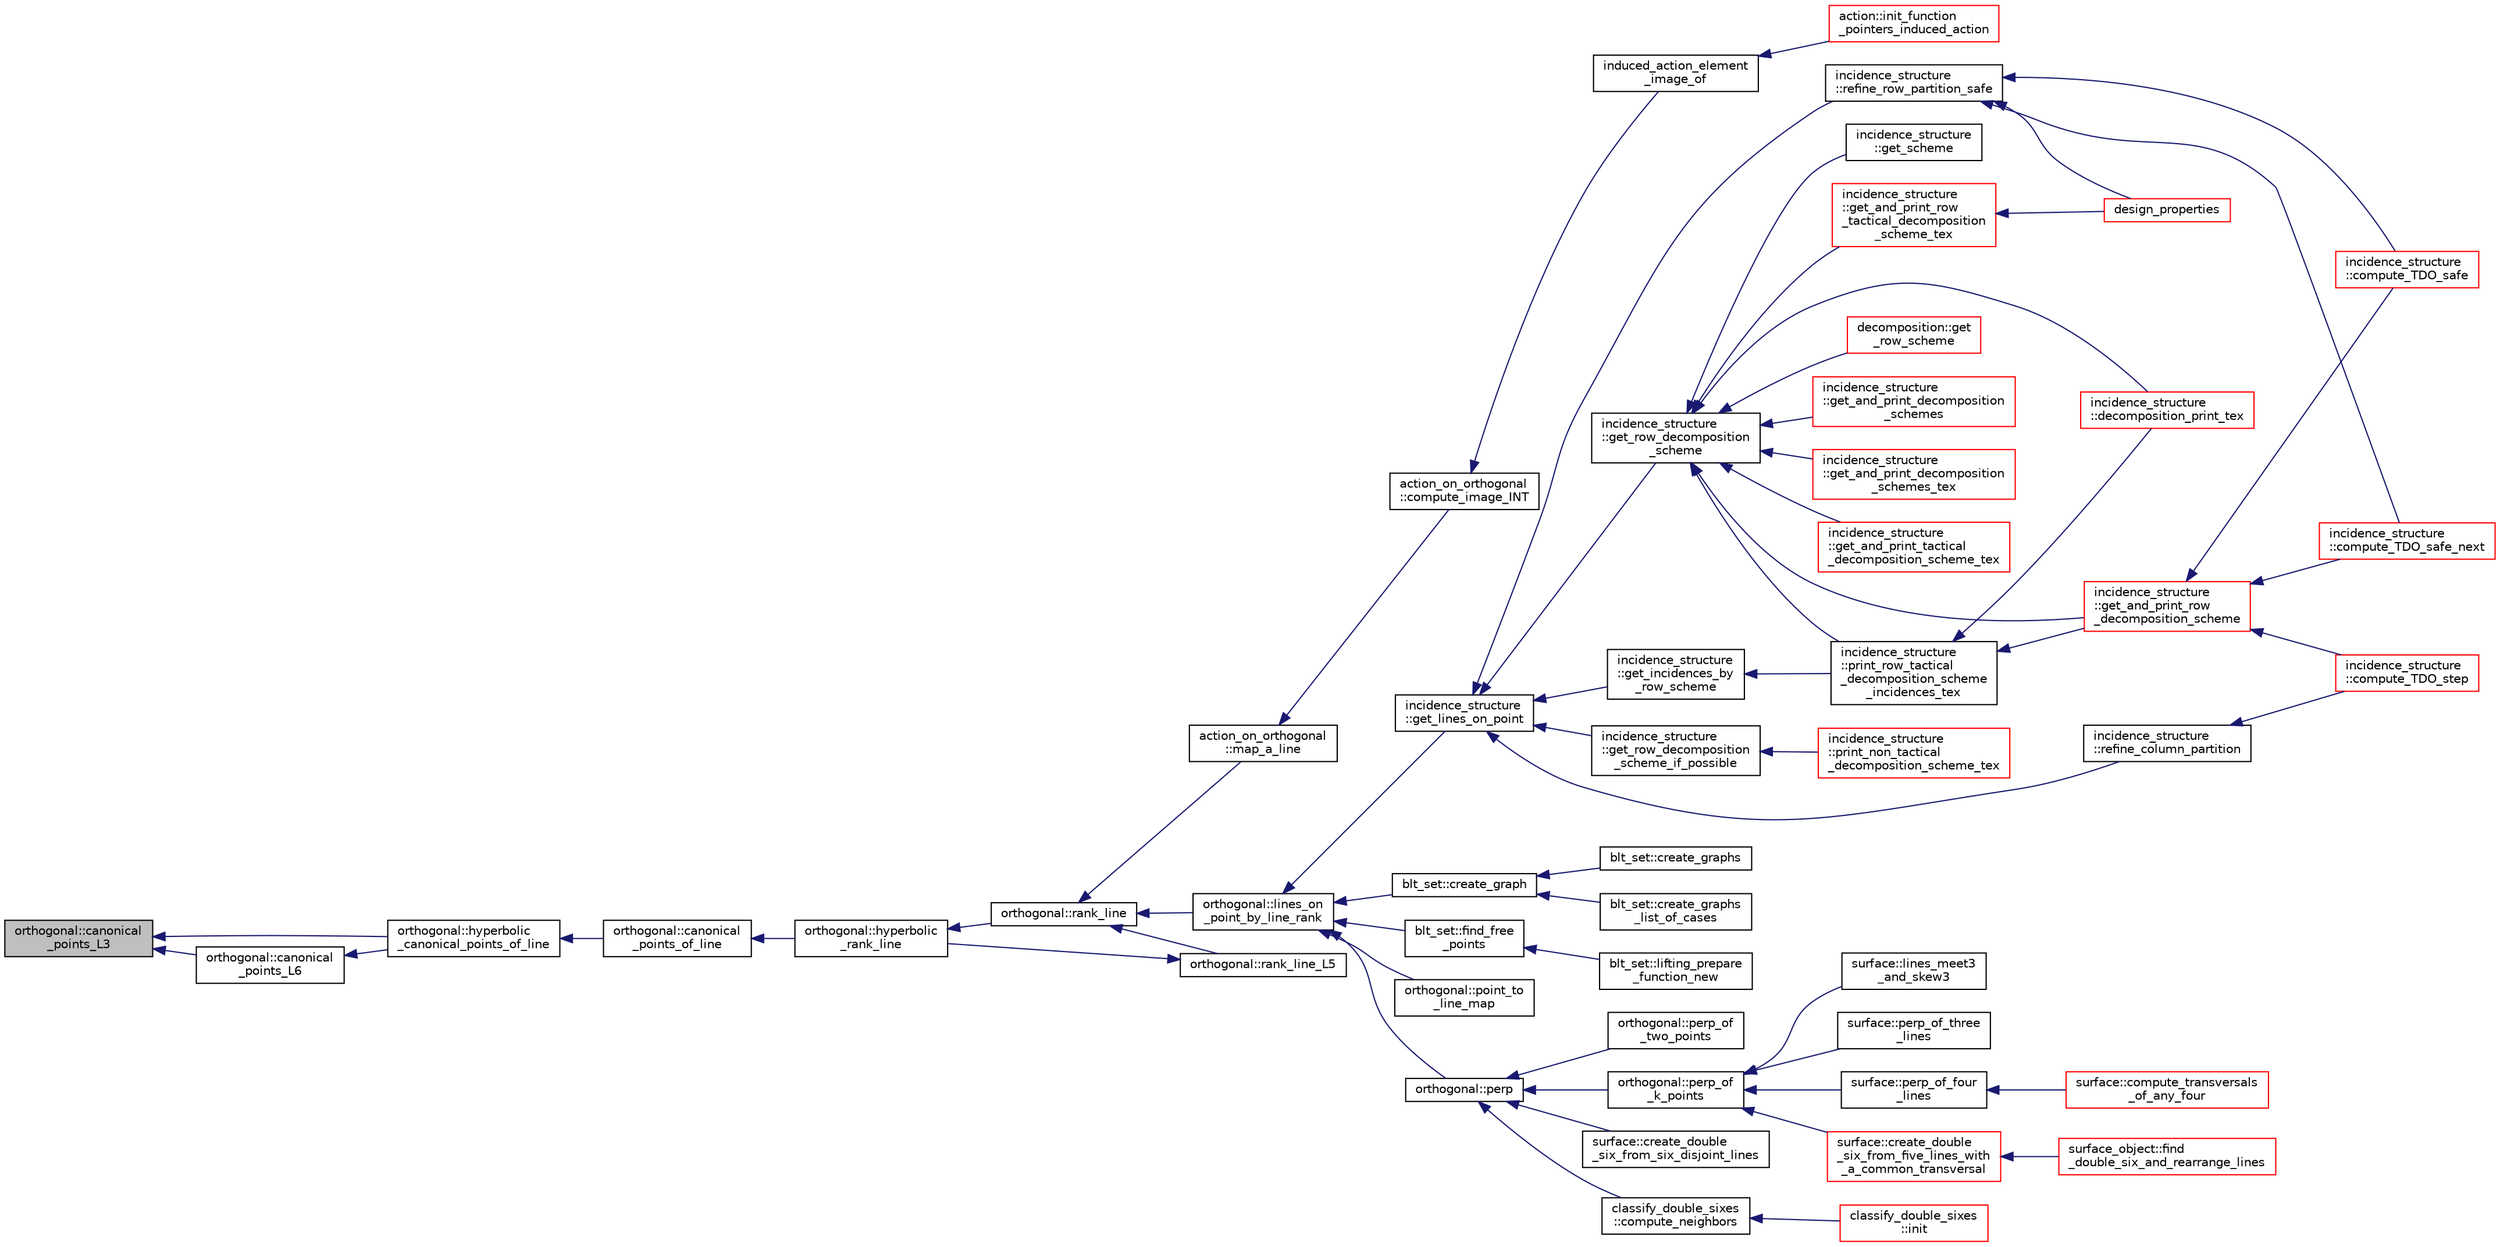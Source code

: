 digraph "orthogonal::canonical_points_L3"
{
  edge [fontname="Helvetica",fontsize="10",labelfontname="Helvetica",labelfontsize="10"];
  node [fontname="Helvetica",fontsize="10",shape=record];
  rankdir="LR";
  Node697 [label="orthogonal::canonical\l_points_L3",height=0.2,width=0.4,color="black", fillcolor="grey75", style="filled", fontcolor="black"];
  Node697 -> Node698 [dir="back",color="midnightblue",fontsize="10",style="solid",fontname="Helvetica"];
  Node698 [label="orthogonal::hyperbolic\l_canonical_points_of_line",height=0.2,width=0.4,color="black", fillcolor="white", style="filled",URL="$d7/daa/classorthogonal.html#ac97ccc62702881408e916f099ec04a3e"];
  Node698 -> Node699 [dir="back",color="midnightblue",fontsize="10",style="solid",fontname="Helvetica"];
  Node699 [label="orthogonal::canonical\l_points_of_line",height=0.2,width=0.4,color="black", fillcolor="white", style="filled",URL="$d7/daa/classorthogonal.html#a561d7c5426dcdb221a961ab2f0d89ae4"];
  Node699 -> Node700 [dir="back",color="midnightblue",fontsize="10",style="solid",fontname="Helvetica"];
  Node700 [label="orthogonal::hyperbolic\l_rank_line",height=0.2,width=0.4,color="black", fillcolor="white", style="filled",URL="$d7/daa/classorthogonal.html#a2810f9a6851f445b03fdbfe2a888e9f5"];
  Node700 -> Node701 [dir="back",color="midnightblue",fontsize="10",style="solid",fontname="Helvetica"];
  Node701 [label="orthogonal::rank_line",height=0.2,width=0.4,color="black", fillcolor="white", style="filled",URL="$d7/daa/classorthogonal.html#a5e1b5a3eb76840f425e71f25dabcd470"];
  Node701 -> Node702 [dir="back",color="midnightblue",fontsize="10",style="solid",fontname="Helvetica"];
  Node702 [label="orthogonal::lines_on\l_point_by_line_rank",height=0.2,width=0.4,color="black", fillcolor="white", style="filled",URL="$d7/daa/classorthogonal.html#adc21874b6da3cd3585c704994fb538aa"];
  Node702 -> Node703 [dir="back",color="midnightblue",fontsize="10",style="solid",fontname="Helvetica"];
  Node703 [label="blt_set::create_graph",height=0.2,width=0.4,color="black", fillcolor="white", style="filled",URL="$d1/d3d/classblt__set.html#ae92249ece99ffbc92e93e49cd5d5dccf"];
  Node703 -> Node704 [dir="back",color="midnightblue",fontsize="10",style="solid",fontname="Helvetica"];
  Node704 [label="blt_set::create_graphs",height=0.2,width=0.4,color="black", fillcolor="white", style="filled",URL="$d1/d3d/classblt__set.html#a3f1d4a8ed15875c47b327949f26a4533"];
  Node703 -> Node705 [dir="back",color="midnightblue",fontsize="10",style="solid",fontname="Helvetica"];
  Node705 [label="blt_set::create_graphs\l_list_of_cases",height=0.2,width=0.4,color="black", fillcolor="white", style="filled",URL="$d1/d3d/classblt__set.html#a91ad531d4154bd887182dbd6121476f3"];
  Node702 -> Node706 [dir="back",color="midnightblue",fontsize="10",style="solid",fontname="Helvetica"];
  Node706 [label="blt_set::find_free\l_points",height=0.2,width=0.4,color="black", fillcolor="white", style="filled",URL="$d1/d3d/classblt__set.html#a71f82dd3dc4a901ea2a0949d2f1af302"];
  Node706 -> Node707 [dir="back",color="midnightblue",fontsize="10",style="solid",fontname="Helvetica"];
  Node707 [label="blt_set::lifting_prepare\l_function_new",height=0.2,width=0.4,color="black", fillcolor="white", style="filled",URL="$d1/d3d/classblt__set.html#a1314b7c0a3b78ba54c0f61a397d8afce"];
  Node702 -> Node708 [dir="back",color="midnightblue",fontsize="10",style="solid",fontname="Helvetica"];
  Node708 [label="orthogonal::point_to\l_line_map",height=0.2,width=0.4,color="black", fillcolor="white", style="filled",URL="$d7/daa/classorthogonal.html#a1eae48671390d1c251303be93b45f9e4"];
  Node702 -> Node709 [dir="back",color="midnightblue",fontsize="10",style="solid",fontname="Helvetica"];
  Node709 [label="orthogonal::perp",height=0.2,width=0.4,color="black", fillcolor="white", style="filled",URL="$d7/daa/classorthogonal.html#ae80e0fa8d1e8caddb9afbb466e3d3189"];
  Node709 -> Node710 [dir="back",color="midnightblue",fontsize="10",style="solid",fontname="Helvetica"];
  Node710 [label="orthogonal::perp_of\l_two_points",height=0.2,width=0.4,color="black", fillcolor="white", style="filled",URL="$d7/daa/classorthogonal.html#a6a05fef2e61ed508bff66d6728c58ec0"];
  Node709 -> Node711 [dir="back",color="midnightblue",fontsize="10",style="solid",fontname="Helvetica"];
  Node711 [label="orthogonal::perp_of\l_k_points",height=0.2,width=0.4,color="black", fillcolor="white", style="filled",URL="$d7/daa/classorthogonal.html#a6a92a4680dc76bb289141fc5c765f5fb"];
  Node711 -> Node712 [dir="back",color="midnightblue",fontsize="10",style="solid",fontname="Helvetica"];
  Node712 [label="surface::lines_meet3\l_and_skew3",height=0.2,width=0.4,color="black", fillcolor="white", style="filled",URL="$d5/d88/classsurface.html#af87ed9d20b980a89342f20c206ae5790"];
  Node711 -> Node713 [dir="back",color="midnightblue",fontsize="10",style="solid",fontname="Helvetica"];
  Node713 [label="surface::perp_of_three\l_lines",height=0.2,width=0.4,color="black", fillcolor="white", style="filled",URL="$d5/d88/classsurface.html#aaa43449a367799d405821a1cd5a7e644"];
  Node711 -> Node714 [dir="back",color="midnightblue",fontsize="10",style="solid",fontname="Helvetica"];
  Node714 [label="surface::perp_of_four\l_lines",height=0.2,width=0.4,color="black", fillcolor="white", style="filled",URL="$d5/d88/classsurface.html#a8da8a93f1fcbf344eb943869b0d488f1"];
  Node714 -> Node715 [dir="back",color="midnightblue",fontsize="10",style="solid",fontname="Helvetica"];
  Node715 [label="surface::compute_transversals\l_of_any_four",height=0.2,width=0.4,color="red", fillcolor="white", style="filled",URL="$d5/d88/classsurface.html#a8023ace5ba7640932b77f1d54a792614"];
  Node711 -> Node724 [dir="back",color="midnightblue",fontsize="10",style="solid",fontname="Helvetica"];
  Node724 [label="surface::create_double\l_six_from_five_lines_with\l_a_common_transversal",height=0.2,width=0.4,color="red", fillcolor="white", style="filled",URL="$d5/d88/classsurface.html#a6d8fafa386893521305e016011d55673"];
  Node724 -> Node725 [dir="back",color="midnightblue",fontsize="10",style="solid",fontname="Helvetica"];
  Node725 [label="surface_object::find\l_double_six_and_rearrange_lines",height=0.2,width=0.4,color="red", fillcolor="white", style="filled",URL="$df/df8/classsurface__object.html#aa2fc4ff039e9f3a5ac29718e29b6b90c"];
  Node709 -> Node738 [dir="back",color="midnightblue",fontsize="10",style="solid",fontname="Helvetica"];
  Node738 [label="surface::create_double\l_six_from_six_disjoint_lines",height=0.2,width=0.4,color="black", fillcolor="white", style="filled",URL="$d5/d88/classsurface.html#a4c44f0a33d709edee71537547880dd87"];
  Node709 -> Node739 [dir="back",color="midnightblue",fontsize="10",style="solid",fontname="Helvetica"];
  Node739 [label="classify_double_sixes\l::compute_neighbors",height=0.2,width=0.4,color="black", fillcolor="white", style="filled",URL="$dd/d23/classclassify__double__sixes.html#a675e241052c36c58063ddcfc06d209b2"];
  Node739 -> Node718 [dir="back",color="midnightblue",fontsize="10",style="solid",fontname="Helvetica"];
  Node718 [label="classify_double_sixes\l::init",height=0.2,width=0.4,color="red", fillcolor="white", style="filled",URL="$dd/d23/classclassify__double__sixes.html#a8c5c41d5124b35379d626480ff225f7b"];
  Node702 -> Node740 [dir="back",color="midnightblue",fontsize="10",style="solid",fontname="Helvetica"];
  Node740 [label="incidence_structure\l::get_lines_on_point",height=0.2,width=0.4,color="black", fillcolor="white", style="filled",URL="$da/d8a/classincidence__structure.html#a09148fd9478525b4a65c8e44833d1861"];
  Node740 -> Node741 [dir="back",color="midnightblue",fontsize="10",style="solid",fontname="Helvetica"];
  Node741 [label="incidence_structure\l::refine_row_partition_safe",height=0.2,width=0.4,color="black", fillcolor="white", style="filled",URL="$da/d8a/classincidence__structure.html#ae84b2dc0f1a0cd1f9acfadcae21e3745"];
  Node741 -> Node742 [dir="back",color="midnightblue",fontsize="10",style="solid",fontname="Helvetica"];
  Node742 [label="design_properties",height=0.2,width=0.4,color="red", fillcolor="white", style="filled",URL="$d9/dc2/apps_2combinatorics_2design_8_c.html#a7d7aac893d68b4a25d1ab91b57ae2af1"];
  Node741 -> Node746 [dir="back",color="midnightblue",fontsize="10",style="solid",fontname="Helvetica"];
  Node746 [label="incidence_structure\l::compute_TDO_safe_next",height=0.2,width=0.4,color="red", fillcolor="white", style="filled",URL="$da/d8a/classincidence__structure.html#a7c315a348fc6bed0f8642767cc9cd7d1"];
  Node741 -> Node749 [dir="back",color="midnightblue",fontsize="10",style="solid",fontname="Helvetica"];
  Node749 [label="incidence_structure\l::compute_TDO_safe",height=0.2,width=0.4,color="red", fillcolor="white", style="filled",URL="$da/d8a/classincidence__structure.html#ab1409e71c4b6855e49edfd3526644202"];
  Node740 -> Node763 [dir="back",color="midnightblue",fontsize="10",style="solid",fontname="Helvetica"];
  Node763 [label="incidence_structure\l::refine_column_partition",height=0.2,width=0.4,color="black", fillcolor="white", style="filled",URL="$da/d8a/classincidence__structure.html#ac262f307c1531d67496129dc7890cda4"];
  Node763 -> Node764 [dir="back",color="midnightblue",fontsize="10",style="solid",fontname="Helvetica"];
  Node764 [label="incidence_structure\l::compute_TDO_step",height=0.2,width=0.4,color="red", fillcolor="white", style="filled",URL="$da/d8a/classincidence__structure.html#a6175accaa64033df34d722c594a8b827"];
  Node740 -> Node768 [dir="back",color="midnightblue",fontsize="10",style="solid",fontname="Helvetica"];
  Node768 [label="incidence_structure\l::get_incidences_by\l_row_scheme",height=0.2,width=0.4,color="black", fillcolor="white", style="filled",URL="$da/d8a/classincidence__structure.html#addab249e03244133841bd793389c792c"];
  Node768 -> Node769 [dir="back",color="midnightblue",fontsize="10",style="solid",fontname="Helvetica"];
  Node769 [label="incidence_structure\l::print_row_tactical\l_decomposition_scheme\l_incidences_tex",height=0.2,width=0.4,color="black", fillcolor="white", style="filled",URL="$da/d8a/classincidence__structure.html#a23279d5c98b702de05171c245d5375fa"];
  Node769 -> Node770 [dir="back",color="midnightblue",fontsize="10",style="solid",fontname="Helvetica"];
  Node770 [label="incidence_structure\l::get_and_print_row\l_decomposition_scheme",height=0.2,width=0.4,color="red", fillcolor="white", style="filled",URL="$da/d8a/classincidence__structure.html#a4a1e589bb5c47fb2d98fdb561b669dcf"];
  Node770 -> Node746 [dir="back",color="midnightblue",fontsize="10",style="solid",fontname="Helvetica"];
  Node770 -> Node749 [dir="back",color="midnightblue",fontsize="10",style="solid",fontname="Helvetica"];
  Node770 -> Node764 [dir="back",color="midnightblue",fontsize="10",style="solid",fontname="Helvetica"];
  Node769 -> Node771 [dir="back",color="midnightblue",fontsize="10",style="solid",fontname="Helvetica"];
  Node771 [label="incidence_structure\l::decomposition_print_tex",height=0.2,width=0.4,color="red", fillcolor="white", style="filled",URL="$da/d8a/classincidence__structure.html#ada3fae9fd1819b36e6bfe18dedd01e6a"];
  Node740 -> Node772 [dir="back",color="midnightblue",fontsize="10",style="solid",fontname="Helvetica"];
  Node772 [label="incidence_structure\l::get_row_decomposition\l_scheme",height=0.2,width=0.4,color="black", fillcolor="white", style="filled",URL="$da/d8a/classincidence__structure.html#aa0ad04253ba8e75bb15900ee8b01c9aa"];
  Node772 -> Node773 [dir="back",color="midnightblue",fontsize="10",style="solid",fontname="Helvetica"];
  Node773 [label="decomposition::get\l_row_scheme",height=0.2,width=0.4,color="red", fillcolor="white", style="filled",URL="$d3/d2b/classdecomposition.html#acdb57cdc0c5b1b4692337a7a629f7113"];
  Node772 -> Node769 [dir="back",color="midnightblue",fontsize="10",style="solid",fontname="Helvetica"];
  Node772 -> Node770 [dir="back",color="midnightblue",fontsize="10",style="solid",fontname="Helvetica"];
  Node772 -> Node775 [dir="back",color="midnightblue",fontsize="10",style="solid",fontname="Helvetica"];
  Node775 [label="incidence_structure\l::get_and_print_decomposition\l_schemes",height=0.2,width=0.4,color="red", fillcolor="white", style="filled",URL="$da/d8a/classincidence__structure.html#a95766a2ffb220bae98b60ed3c91bce9a"];
  Node772 -> Node779 [dir="back",color="midnightblue",fontsize="10",style="solid",fontname="Helvetica"];
  Node779 [label="incidence_structure\l::get_and_print_decomposition\l_schemes_tex",height=0.2,width=0.4,color="red", fillcolor="white", style="filled",URL="$da/d8a/classincidence__structure.html#a2a9844501c86ee7588a64227cc6867e5"];
  Node772 -> Node780 [dir="back",color="midnightblue",fontsize="10",style="solid",fontname="Helvetica"];
  Node780 [label="incidence_structure\l::get_and_print_tactical\l_decomposition_scheme_tex",height=0.2,width=0.4,color="red", fillcolor="white", style="filled",URL="$da/d8a/classincidence__structure.html#a88a5db2769f6529b86c1ee250ceed24d"];
  Node772 -> Node781 [dir="back",color="midnightblue",fontsize="10",style="solid",fontname="Helvetica"];
  Node781 [label="incidence_structure\l::get_scheme",height=0.2,width=0.4,color="black", fillcolor="white", style="filled",URL="$da/d8a/classincidence__structure.html#a13191a7c41cd54c5a453e82395893ad9"];
  Node772 -> Node782 [dir="back",color="midnightblue",fontsize="10",style="solid",fontname="Helvetica"];
  Node782 [label="incidence_structure\l::get_and_print_row\l_tactical_decomposition\l_scheme_tex",height=0.2,width=0.4,color="red", fillcolor="white", style="filled",URL="$da/d8a/classincidence__structure.html#a93bcc4c9c4ebb9635a60b2c5df9c43b0"];
  Node782 -> Node742 [dir="back",color="midnightblue",fontsize="10",style="solid",fontname="Helvetica"];
  Node772 -> Node771 [dir="back",color="midnightblue",fontsize="10",style="solid",fontname="Helvetica"];
  Node740 -> Node783 [dir="back",color="midnightblue",fontsize="10",style="solid",fontname="Helvetica"];
  Node783 [label="incidence_structure\l::get_row_decomposition\l_scheme_if_possible",height=0.2,width=0.4,color="black", fillcolor="white", style="filled",URL="$da/d8a/classincidence__structure.html#ac93d2a6419b0fca3f25f101c5f08caf5"];
  Node783 -> Node784 [dir="back",color="midnightblue",fontsize="10",style="solid",fontname="Helvetica"];
  Node784 [label="incidence_structure\l::print_non_tactical\l_decomposition_scheme_tex",height=0.2,width=0.4,color="red", fillcolor="white", style="filled",URL="$da/d8a/classincidence__structure.html#a27995a1d72c680e66343d871d838800e"];
  Node701 -> Node785 [dir="back",color="midnightblue",fontsize="10",style="solid",fontname="Helvetica"];
  Node785 [label="orthogonal::rank_line_L5",height=0.2,width=0.4,color="black", fillcolor="white", style="filled",URL="$d7/daa/classorthogonal.html#a80bcc065004ef76b70cef437fff6f54c"];
  Node785 -> Node700 [dir="back",color="midnightblue",fontsize="10",style="solid",fontname="Helvetica"];
  Node701 -> Node786 [dir="back",color="midnightblue",fontsize="10",style="solid",fontname="Helvetica"];
  Node786 [label="action_on_orthogonal\l::map_a_line",height=0.2,width=0.4,color="black", fillcolor="white", style="filled",URL="$dc/d87/classaction__on__orthogonal.html#ac7e41a4bbc9e0f2813f2f7030f3ed177"];
  Node786 -> Node787 [dir="back",color="midnightblue",fontsize="10",style="solid",fontname="Helvetica"];
  Node787 [label="action_on_orthogonal\l::compute_image_INT",height=0.2,width=0.4,color="black", fillcolor="white", style="filled",URL="$dc/d87/classaction__on__orthogonal.html#a53cee5a150163f7614151b9cd1fc06f3"];
  Node787 -> Node788 [dir="back",color="midnightblue",fontsize="10",style="solid",fontname="Helvetica"];
  Node788 [label="induced_action_element\l_image_of",height=0.2,width=0.4,color="black", fillcolor="white", style="filled",URL="$d3/d27/interface_8_c.html#a821850d6c3988dd122de0489cd36f0f0"];
  Node788 -> Node789 [dir="back",color="midnightblue",fontsize="10",style="solid",fontname="Helvetica"];
  Node789 [label="action::init_function\l_pointers_induced_action",height=0.2,width=0.4,color="red", fillcolor="white", style="filled",URL="$d2/d86/classaction.html#a3b9287d084b24f7a3b9532a7589c58de"];
  Node697 -> Node988 [dir="back",color="midnightblue",fontsize="10",style="solid",fontname="Helvetica"];
  Node988 [label="orthogonal::canonical\l_points_L6",height=0.2,width=0.4,color="black", fillcolor="white", style="filled",URL="$d7/daa/classorthogonal.html#a4b8cedf4e1fa30a7860d12b4cc756ec9"];
  Node988 -> Node698 [dir="back",color="midnightblue",fontsize="10",style="solid",fontname="Helvetica"];
}
